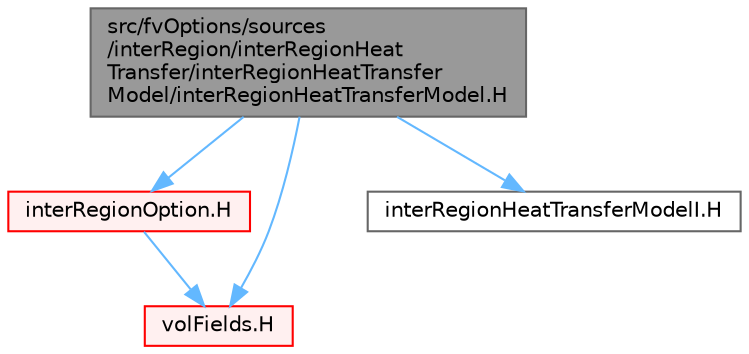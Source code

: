 digraph "src/fvOptions/sources/interRegion/interRegionHeatTransfer/interRegionHeatTransferModel/interRegionHeatTransferModel.H"
{
 // LATEX_PDF_SIZE
  bgcolor="transparent";
  edge [fontname=Helvetica,fontsize=10,labelfontname=Helvetica,labelfontsize=10];
  node [fontname=Helvetica,fontsize=10,shape=box,height=0.2,width=0.4];
  Node1 [id="Node000001",label="src/fvOptions/sources\l/interRegion/interRegionHeat\lTransfer/interRegionHeatTransfer\lModel/interRegionHeatTransferModel.H",height=0.2,width=0.4,color="gray40", fillcolor="grey60", style="filled", fontcolor="black",tooltip=" "];
  Node1 -> Node2 [id="edge1_Node000001_Node000002",color="steelblue1",style="solid",tooltip=" "];
  Node2 [id="Node000002",label="interRegionOption.H",height=0.2,width=0.4,color="red", fillcolor="#FFF0F0", style="filled",URL="$interRegionOption_8H.html",tooltip=" "];
  Node2 -> Node165 [id="edge2_Node000002_Node000165",color="steelblue1",style="solid",tooltip=" "];
  Node165 [id="Node000165",label="volFields.H",height=0.2,width=0.4,color="red", fillcolor="#FFF0F0", style="filled",URL="$volFields_8H.html",tooltip=" "];
  Node1 -> Node165 [id="edge3_Node000001_Node000165",color="steelblue1",style="solid",tooltip=" "];
  Node1 -> Node429 [id="edge4_Node000001_Node000429",color="steelblue1",style="solid",tooltip=" "];
  Node429 [id="Node000429",label="interRegionHeatTransferModelI.H",height=0.2,width=0.4,color="grey40", fillcolor="white", style="filled",URL="$interRegionHeatTransferModelI_8H.html",tooltip=" "];
}
